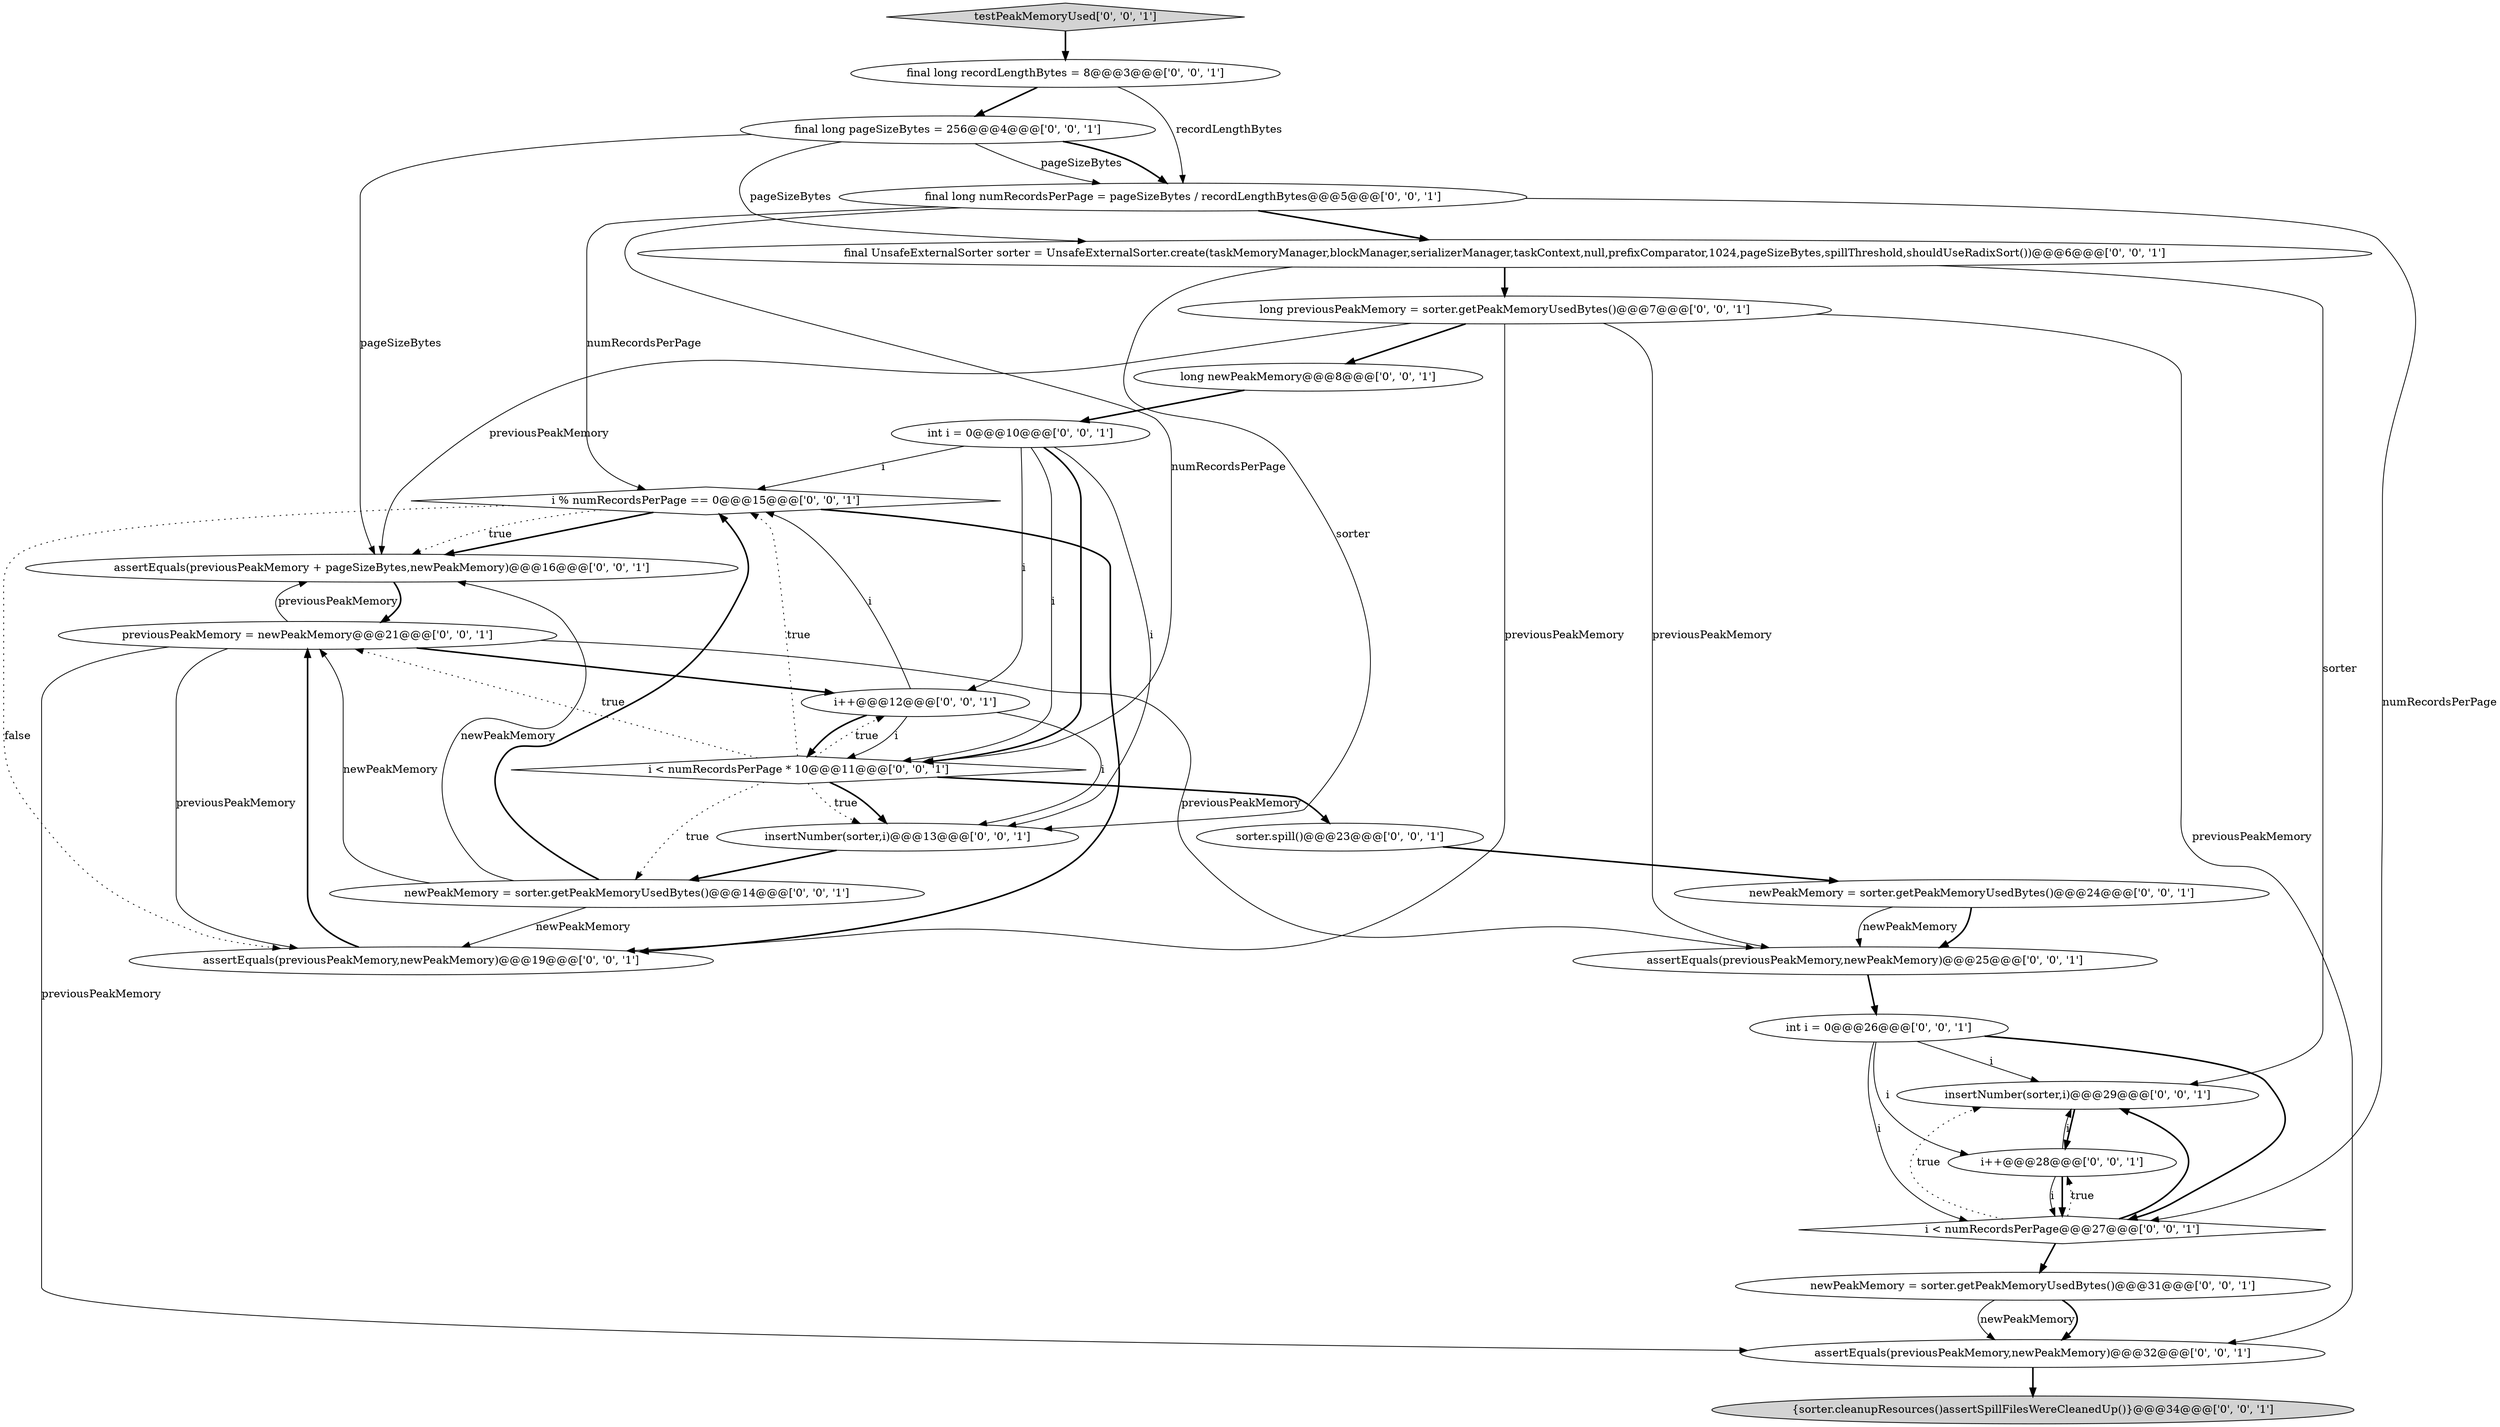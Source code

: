 digraph {
23 [style = filled, label = "final long numRecordsPerPage = pageSizeBytes / recordLengthBytes@@@5@@@['0', '0', '1']", fillcolor = white, shape = ellipse image = "AAA0AAABBB3BBB"];
9 [style = filled, label = "int i = 0@@@26@@@['0', '0', '1']", fillcolor = white, shape = ellipse image = "AAA0AAABBB3BBB"];
5 [style = filled, label = "assertEquals(previousPeakMemory,newPeakMemory)@@@32@@@['0', '0', '1']", fillcolor = white, shape = ellipse image = "AAA0AAABBB3BBB"];
19 [style = filled, label = "insertNumber(sorter,i)@@@29@@@['0', '0', '1']", fillcolor = white, shape = ellipse image = "AAA0AAABBB3BBB"];
10 [style = filled, label = "assertEquals(previousPeakMemory + pageSizeBytes,newPeakMemory)@@@16@@@['0', '0', '1']", fillcolor = white, shape = ellipse image = "AAA0AAABBB3BBB"];
4 [style = filled, label = "long newPeakMemory@@@8@@@['0', '0', '1']", fillcolor = white, shape = ellipse image = "AAA0AAABBB3BBB"];
13 [style = filled, label = "i++@@@28@@@['0', '0', '1']", fillcolor = white, shape = ellipse image = "AAA0AAABBB3BBB"];
14 [style = filled, label = "testPeakMemoryUsed['0', '0', '1']", fillcolor = lightgray, shape = diamond image = "AAA0AAABBB3BBB"];
17 [style = filled, label = "long previousPeakMemory = sorter.getPeakMemoryUsedBytes()@@@7@@@['0', '0', '1']", fillcolor = white, shape = ellipse image = "AAA0AAABBB3BBB"];
7 [style = filled, label = "i % numRecordsPerPage == 0@@@15@@@['0', '0', '1']", fillcolor = white, shape = diamond image = "AAA0AAABBB3BBB"];
21 [style = filled, label = "{sorter.cleanupResources()assertSpillFilesWereCleanedUp()}@@@34@@@['0', '0', '1']", fillcolor = lightgray, shape = ellipse image = "AAA0AAABBB3BBB"];
25 [style = filled, label = "insertNumber(sorter,i)@@@13@@@['0', '0', '1']", fillcolor = white, shape = ellipse image = "AAA0AAABBB3BBB"];
2 [style = filled, label = "int i = 0@@@10@@@['0', '0', '1']", fillcolor = white, shape = ellipse image = "AAA0AAABBB3BBB"];
18 [style = filled, label = "sorter.spill()@@@23@@@['0', '0', '1']", fillcolor = white, shape = ellipse image = "AAA0AAABBB3BBB"];
15 [style = filled, label = "previousPeakMemory = newPeakMemory@@@21@@@['0', '0', '1']", fillcolor = white, shape = ellipse image = "AAA0AAABBB3BBB"];
1 [style = filled, label = "newPeakMemory = sorter.getPeakMemoryUsedBytes()@@@31@@@['0', '0', '1']", fillcolor = white, shape = ellipse image = "AAA0AAABBB3BBB"];
11 [style = filled, label = "newPeakMemory = sorter.getPeakMemoryUsedBytes()@@@14@@@['0', '0', '1']", fillcolor = white, shape = ellipse image = "AAA0AAABBB3BBB"];
24 [style = filled, label = "i++@@@12@@@['0', '0', '1']", fillcolor = white, shape = ellipse image = "AAA0AAABBB3BBB"];
6 [style = filled, label = "i < numRecordsPerPage * 10@@@11@@@['0', '0', '1']", fillcolor = white, shape = diamond image = "AAA0AAABBB3BBB"];
0 [style = filled, label = "newPeakMemory = sorter.getPeakMemoryUsedBytes()@@@24@@@['0', '0', '1']", fillcolor = white, shape = ellipse image = "AAA0AAABBB3BBB"];
8 [style = filled, label = "i < numRecordsPerPage@@@27@@@['0', '0', '1']", fillcolor = white, shape = diamond image = "AAA0AAABBB3BBB"];
3 [style = filled, label = "assertEquals(previousPeakMemory,newPeakMemory)@@@19@@@['0', '0', '1']", fillcolor = white, shape = ellipse image = "AAA0AAABBB3BBB"];
20 [style = filled, label = "assertEquals(previousPeakMemory,newPeakMemory)@@@25@@@['0', '0', '1']", fillcolor = white, shape = ellipse image = "AAA0AAABBB3BBB"];
12 [style = filled, label = "final UnsafeExternalSorter sorter = UnsafeExternalSorter.create(taskMemoryManager,blockManager,serializerManager,taskContext,null,prefixComparator,1024,pageSizeBytes,spillThreshold,shouldUseRadixSort())@@@6@@@['0', '0', '1']", fillcolor = white, shape = ellipse image = "AAA0AAABBB3BBB"];
16 [style = filled, label = "final long pageSizeBytes = 256@@@4@@@['0', '0', '1']", fillcolor = white, shape = ellipse image = "AAA0AAABBB3BBB"];
22 [style = filled, label = "final long recordLengthBytes = 8@@@3@@@['0', '0', '1']", fillcolor = white, shape = ellipse image = "AAA0AAABBB3BBB"];
6->11 [style = dotted, label="true"];
6->18 [style = bold, label=""];
16->12 [style = solid, label="pageSizeBytes"];
23->8 [style = solid, label="numRecordsPerPage"];
9->19 [style = solid, label="i"];
13->19 [style = solid, label="i"];
23->7 [style = solid, label="numRecordsPerPage"];
13->8 [style = solid, label="i"];
17->10 [style = solid, label="previousPeakMemory"];
15->5 [style = solid, label="previousPeakMemory"];
9->13 [style = solid, label="i"];
7->10 [style = bold, label=""];
24->7 [style = solid, label="i"];
11->10 [style = solid, label="newPeakMemory"];
2->24 [style = solid, label="i"];
6->7 [style = dotted, label="true"];
6->15 [style = dotted, label="true"];
7->10 [style = dotted, label="true"];
22->16 [style = bold, label=""];
9->8 [style = solid, label="i"];
16->10 [style = solid, label="pageSizeBytes"];
15->24 [style = bold, label=""];
17->20 [style = solid, label="previousPeakMemory"];
16->23 [style = solid, label="pageSizeBytes"];
19->13 [style = bold, label=""];
4->2 [style = bold, label=""];
8->19 [style = dotted, label="true"];
11->7 [style = bold, label=""];
25->11 [style = bold, label=""];
7->3 [style = bold, label=""];
17->4 [style = bold, label=""];
8->1 [style = bold, label=""];
12->19 [style = solid, label="sorter"];
11->15 [style = solid, label="newPeakMemory"];
0->20 [style = bold, label=""];
15->20 [style = solid, label="previousPeakMemory"];
0->20 [style = solid, label="newPeakMemory"];
12->17 [style = bold, label=""];
22->23 [style = solid, label="recordLengthBytes"];
1->5 [style = solid, label="newPeakMemory"];
16->23 [style = bold, label=""];
17->5 [style = solid, label="previousPeakMemory"];
5->21 [style = bold, label=""];
23->12 [style = bold, label=""];
2->6 [style = solid, label="i"];
2->7 [style = solid, label="i"];
24->6 [style = solid, label="i"];
6->24 [style = dotted, label="true"];
6->25 [style = dotted, label="true"];
6->25 [style = bold, label=""];
15->3 [style = solid, label="previousPeakMemory"];
8->13 [style = dotted, label="true"];
3->15 [style = bold, label=""];
2->25 [style = solid, label="i"];
7->3 [style = dotted, label="false"];
2->6 [style = bold, label=""];
15->10 [style = solid, label="previousPeakMemory"];
10->15 [style = bold, label=""];
20->9 [style = bold, label=""];
13->8 [style = bold, label=""];
24->6 [style = bold, label=""];
9->8 [style = bold, label=""];
17->3 [style = solid, label="previousPeakMemory"];
14->22 [style = bold, label=""];
12->25 [style = solid, label="sorter"];
24->25 [style = solid, label="i"];
23->6 [style = solid, label="numRecordsPerPage"];
8->19 [style = bold, label=""];
11->3 [style = solid, label="newPeakMemory"];
18->0 [style = bold, label=""];
1->5 [style = bold, label=""];
}
